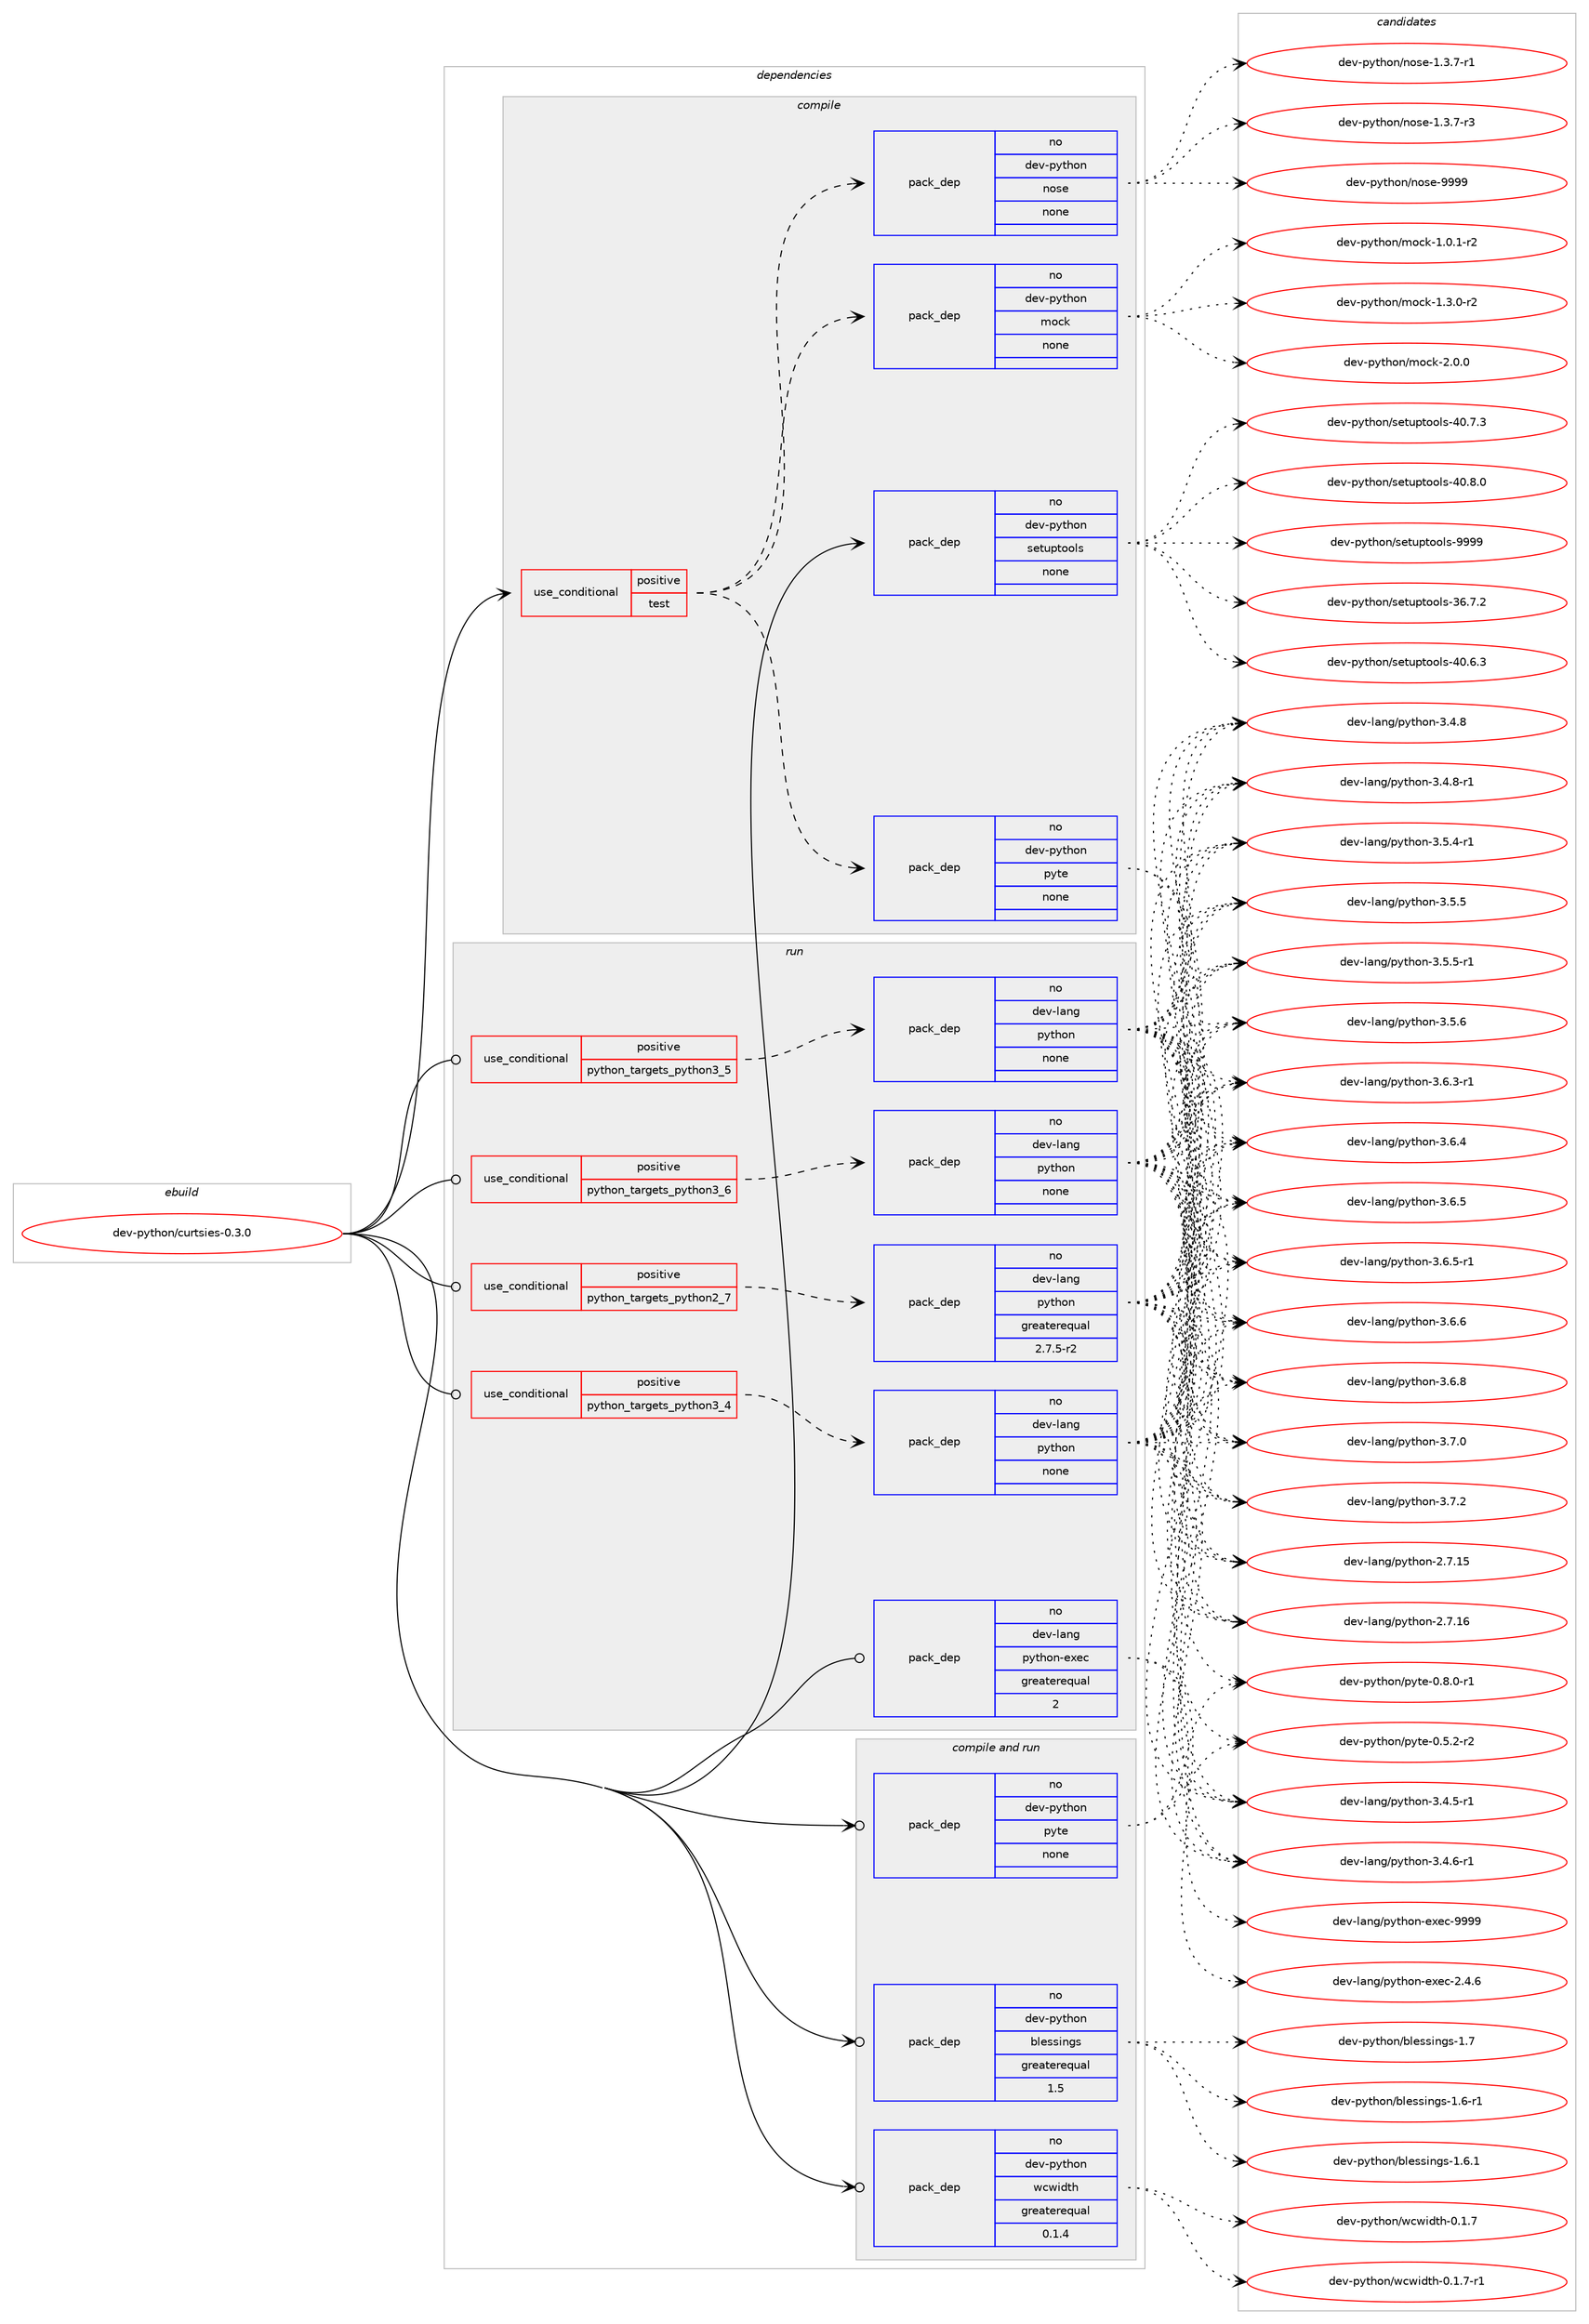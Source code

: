 digraph prolog {

# *************
# Graph options
# *************

newrank=true;
concentrate=true;
compound=true;
graph [rankdir=LR,fontname=Helvetica,fontsize=10,ranksep=1.5];#, ranksep=2.5, nodesep=0.2];
edge  [arrowhead=vee];
node  [fontname=Helvetica,fontsize=10];

# **********
# The ebuild
# **********

subgraph cluster_leftcol {
color=gray;
rank=same;
label=<<i>ebuild</i>>;
id [label="dev-python/curtsies-0.3.0", color=red, width=4, href="../dev-python/curtsies-0.3.0.svg"];
}

# ****************
# The dependencies
# ****************

subgraph cluster_midcol {
color=gray;
label=<<i>dependencies</i>>;
subgraph cluster_compile {
fillcolor="#eeeeee";
style=filled;
label=<<i>compile</i>>;
subgraph cond372960 {
dependency1404957 [label=<<TABLE BORDER="0" CELLBORDER="1" CELLSPACING="0" CELLPADDING="4"><TR><TD ROWSPAN="3" CELLPADDING="10">use_conditional</TD></TR><TR><TD>positive</TD></TR><TR><TD>test</TD></TR></TABLE>>, shape=none, color=red];
subgraph pack1008752 {
dependency1404958 [label=<<TABLE BORDER="0" CELLBORDER="1" CELLSPACING="0" CELLPADDING="4" WIDTH="220"><TR><TD ROWSPAN="6" CELLPADDING="30">pack_dep</TD></TR><TR><TD WIDTH="110">no</TD></TR><TR><TD>dev-python</TD></TR><TR><TD>mock</TD></TR><TR><TD>none</TD></TR><TR><TD></TD></TR></TABLE>>, shape=none, color=blue];
}
dependency1404957:e -> dependency1404958:w [weight=20,style="dashed",arrowhead="vee"];
subgraph pack1008753 {
dependency1404959 [label=<<TABLE BORDER="0" CELLBORDER="1" CELLSPACING="0" CELLPADDING="4" WIDTH="220"><TR><TD ROWSPAN="6" CELLPADDING="30">pack_dep</TD></TR><TR><TD WIDTH="110">no</TD></TR><TR><TD>dev-python</TD></TR><TR><TD>nose</TD></TR><TR><TD>none</TD></TR><TR><TD></TD></TR></TABLE>>, shape=none, color=blue];
}
dependency1404957:e -> dependency1404959:w [weight=20,style="dashed",arrowhead="vee"];
subgraph pack1008754 {
dependency1404960 [label=<<TABLE BORDER="0" CELLBORDER="1" CELLSPACING="0" CELLPADDING="4" WIDTH="220"><TR><TD ROWSPAN="6" CELLPADDING="30">pack_dep</TD></TR><TR><TD WIDTH="110">no</TD></TR><TR><TD>dev-python</TD></TR><TR><TD>pyte</TD></TR><TR><TD>none</TD></TR><TR><TD></TD></TR></TABLE>>, shape=none, color=blue];
}
dependency1404957:e -> dependency1404960:w [weight=20,style="dashed",arrowhead="vee"];
}
id:e -> dependency1404957:w [weight=20,style="solid",arrowhead="vee"];
subgraph pack1008755 {
dependency1404961 [label=<<TABLE BORDER="0" CELLBORDER="1" CELLSPACING="0" CELLPADDING="4" WIDTH="220"><TR><TD ROWSPAN="6" CELLPADDING="30">pack_dep</TD></TR><TR><TD WIDTH="110">no</TD></TR><TR><TD>dev-python</TD></TR><TR><TD>setuptools</TD></TR><TR><TD>none</TD></TR><TR><TD></TD></TR></TABLE>>, shape=none, color=blue];
}
id:e -> dependency1404961:w [weight=20,style="solid",arrowhead="vee"];
}
subgraph cluster_compileandrun {
fillcolor="#eeeeee";
style=filled;
label=<<i>compile and run</i>>;
subgraph pack1008756 {
dependency1404962 [label=<<TABLE BORDER="0" CELLBORDER="1" CELLSPACING="0" CELLPADDING="4" WIDTH="220"><TR><TD ROWSPAN="6" CELLPADDING="30">pack_dep</TD></TR><TR><TD WIDTH="110">no</TD></TR><TR><TD>dev-python</TD></TR><TR><TD>blessings</TD></TR><TR><TD>greaterequal</TD></TR><TR><TD>1.5</TD></TR></TABLE>>, shape=none, color=blue];
}
id:e -> dependency1404962:w [weight=20,style="solid",arrowhead="odotvee"];
subgraph pack1008757 {
dependency1404963 [label=<<TABLE BORDER="0" CELLBORDER="1" CELLSPACING="0" CELLPADDING="4" WIDTH="220"><TR><TD ROWSPAN="6" CELLPADDING="30">pack_dep</TD></TR><TR><TD WIDTH="110">no</TD></TR><TR><TD>dev-python</TD></TR><TR><TD>pyte</TD></TR><TR><TD>none</TD></TR><TR><TD></TD></TR></TABLE>>, shape=none, color=blue];
}
id:e -> dependency1404963:w [weight=20,style="solid",arrowhead="odotvee"];
subgraph pack1008758 {
dependency1404964 [label=<<TABLE BORDER="0" CELLBORDER="1" CELLSPACING="0" CELLPADDING="4" WIDTH="220"><TR><TD ROWSPAN="6" CELLPADDING="30">pack_dep</TD></TR><TR><TD WIDTH="110">no</TD></TR><TR><TD>dev-python</TD></TR><TR><TD>wcwidth</TD></TR><TR><TD>greaterequal</TD></TR><TR><TD>0.1.4</TD></TR></TABLE>>, shape=none, color=blue];
}
id:e -> dependency1404964:w [weight=20,style="solid",arrowhead="odotvee"];
}
subgraph cluster_run {
fillcolor="#eeeeee";
style=filled;
label=<<i>run</i>>;
subgraph cond372961 {
dependency1404965 [label=<<TABLE BORDER="0" CELLBORDER="1" CELLSPACING="0" CELLPADDING="4"><TR><TD ROWSPAN="3" CELLPADDING="10">use_conditional</TD></TR><TR><TD>positive</TD></TR><TR><TD>python_targets_python2_7</TD></TR></TABLE>>, shape=none, color=red];
subgraph pack1008759 {
dependency1404966 [label=<<TABLE BORDER="0" CELLBORDER="1" CELLSPACING="0" CELLPADDING="4" WIDTH="220"><TR><TD ROWSPAN="6" CELLPADDING="30">pack_dep</TD></TR><TR><TD WIDTH="110">no</TD></TR><TR><TD>dev-lang</TD></TR><TR><TD>python</TD></TR><TR><TD>greaterequal</TD></TR><TR><TD>2.7.5-r2</TD></TR></TABLE>>, shape=none, color=blue];
}
dependency1404965:e -> dependency1404966:w [weight=20,style="dashed",arrowhead="vee"];
}
id:e -> dependency1404965:w [weight=20,style="solid",arrowhead="odot"];
subgraph cond372962 {
dependency1404967 [label=<<TABLE BORDER="0" CELLBORDER="1" CELLSPACING="0" CELLPADDING="4"><TR><TD ROWSPAN="3" CELLPADDING="10">use_conditional</TD></TR><TR><TD>positive</TD></TR><TR><TD>python_targets_python3_4</TD></TR></TABLE>>, shape=none, color=red];
subgraph pack1008760 {
dependency1404968 [label=<<TABLE BORDER="0" CELLBORDER="1" CELLSPACING="0" CELLPADDING="4" WIDTH="220"><TR><TD ROWSPAN="6" CELLPADDING="30">pack_dep</TD></TR><TR><TD WIDTH="110">no</TD></TR><TR><TD>dev-lang</TD></TR><TR><TD>python</TD></TR><TR><TD>none</TD></TR><TR><TD></TD></TR></TABLE>>, shape=none, color=blue];
}
dependency1404967:e -> dependency1404968:w [weight=20,style="dashed",arrowhead="vee"];
}
id:e -> dependency1404967:w [weight=20,style="solid",arrowhead="odot"];
subgraph cond372963 {
dependency1404969 [label=<<TABLE BORDER="0" CELLBORDER="1" CELLSPACING="0" CELLPADDING="4"><TR><TD ROWSPAN="3" CELLPADDING="10">use_conditional</TD></TR><TR><TD>positive</TD></TR><TR><TD>python_targets_python3_5</TD></TR></TABLE>>, shape=none, color=red];
subgraph pack1008761 {
dependency1404970 [label=<<TABLE BORDER="0" CELLBORDER="1" CELLSPACING="0" CELLPADDING="4" WIDTH="220"><TR><TD ROWSPAN="6" CELLPADDING="30">pack_dep</TD></TR><TR><TD WIDTH="110">no</TD></TR><TR><TD>dev-lang</TD></TR><TR><TD>python</TD></TR><TR><TD>none</TD></TR><TR><TD></TD></TR></TABLE>>, shape=none, color=blue];
}
dependency1404969:e -> dependency1404970:w [weight=20,style="dashed",arrowhead="vee"];
}
id:e -> dependency1404969:w [weight=20,style="solid",arrowhead="odot"];
subgraph cond372964 {
dependency1404971 [label=<<TABLE BORDER="0" CELLBORDER="1" CELLSPACING="0" CELLPADDING="4"><TR><TD ROWSPAN="3" CELLPADDING="10">use_conditional</TD></TR><TR><TD>positive</TD></TR><TR><TD>python_targets_python3_6</TD></TR></TABLE>>, shape=none, color=red];
subgraph pack1008762 {
dependency1404972 [label=<<TABLE BORDER="0" CELLBORDER="1" CELLSPACING="0" CELLPADDING="4" WIDTH="220"><TR><TD ROWSPAN="6" CELLPADDING="30">pack_dep</TD></TR><TR><TD WIDTH="110">no</TD></TR><TR><TD>dev-lang</TD></TR><TR><TD>python</TD></TR><TR><TD>none</TD></TR><TR><TD></TD></TR></TABLE>>, shape=none, color=blue];
}
dependency1404971:e -> dependency1404972:w [weight=20,style="dashed",arrowhead="vee"];
}
id:e -> dependency1404971:w [weight=20,style="solid",arrowhead="odot"];
subgraph pack1008763 {
dependency1404973 [label=<<TABLE BORDER="0" CELLBORDER="1" CELLSPACING="0" CELLPADDING="4" WIDTH="220"><TR><TD ROWSPAN="6" CELLPADDING="30">pack_dep</TD></TR><TR><TD WIDTH="110">no</TD></TR><TR><TD>dev-lang</TD></TR><TR><TD>python-exec</TD></TR><TR><TD>greaterequal</TD></TR><TR><TD>2</TD></TR></TABLE>>, shape=none, color=blue];
}
id:e -> dependency1404973:w [weight=20,style="solid",arrowhead="odot"];
}
}

# **************
# The candidates
# **************

subgraph cluster_choices {
rank=same;
color=gray;
label=<<i>candidates</i>>;

subgraph choice1008752 {
color=black;
nodesep=1;
choice1001011184511212111610411111047109111991074549464846494511450 [label="dev-python/mock-1.0.1-r2", color=red, width=4,href="../dev-python/mock-1.0.1-r2.svg"];
choice1001011184511212111610411111047109111991074549465146484511450 [label="dev-python/mock-1.3.0-r2", color=red, width=4,href="../dev-python/mock-1.3.0-r2.svg"];
choice100101118451121211161041111104710911199107455046484648 [label="dev-python/mock-2.0.0", color=red, width=4,href="../dev-python/mock-2.0.0.svg"];
dependency1404958:e -> choice1001011184511212111610411111047109111991074549464846494511450:w [style=dotted,weight="100"];
dependency1404958:e -> choice1001011184511212111610411111047109111991074549465146484511450:w [style=dotted,weight="100"];
dependency1404958:e -> choice100101118451121211161041111104710911199107455046484648:w [style=dotted,weight="100"];
}
subgraph choice1008753 {
color=black;
nodesep=1;
choice10010111845112121116104111110471101111151014549465146554511449 [label="dev-python/nose-1.3.7-r1", color=red, width=4,href="../dev-python/nose-1.3.7-r1.svg"];
choice10010111845112121116104111110471101111151014549465146554511451 [label="dev-python/nose-1.3.7-r3", color=red, width=4,href="../dev-python/nose-1.3.7-r3.svg"];
choice10010111845112121116104111110471101111151014557575757 [label="dev-python/nose-9999", color=red, width=4,href="../dev-python/nose-9999.svg"];
dependency1404959:e -> choice10010111845112121116104111110471101111151014549465146554511449:w [style=dotted,weight="100"];
dependency1404959:e -> choice10010111845112121116104111110471101111151014549465146554511451:w [style=dotted,weight="100"];
dependency1404959:e -> choice10010111845112121116104111110471101111151014557575757:w [style=dotted,weight="100"];
}
subgraph choice1008754 {
color=black;
nodesep=1;
choice10010111845112121116104111110471121211161014548465346504511450 [label="dev-python/pyte-0.5.2-r2", color=red, width=4,href="../dev-python/pyte-0.5.2-r2.svg"];
choice10010111845112121116104111110471121211161014548465646484511449 [label="dev-python/pyte-0.8.0-r1", color=red, width=4,href="../dev-python/pyte-0.8.0-r1.svg"];
dependency1404960:e -> choice10010111845112121116104111110471121211161014548465346504511450:w [style=dotted,weight="100"];
dependency1404960:e -> choice10010111845112121116104111110471121211161014548465646484511449:w [style=dotted,weight="100"];
}
subgraph choice1008755 {
color=black;
nodesep=1;
choice100101118451121211161041111104711510111611711211611111110811545515446554650 [label="dev-python/setuptools-36.7.2", color=red, width=4,href="../dev-python/setuptools-36.7.2.svg"];
choice100101118451121211161041111104711510111611711211611111110811545524846544651 [label="dev-python/setuptools-40.6.3", color=red, width=4,href="../dev-python/setuptools-40.6.3.svg"];
choice100101118451121211161041111104711510111611711211611111110811545524846554651 [label="dev-python/setuptools-40.7.3", color=red, width=4,href="../dev-python/setuptools-40.7.3.svg"];
choice100101118451121211161041111104711510111611711211611111110811545524846564648 [label="dev-python/setuptools-40.8.0", color=red, width=4,href="../dev-python/setuptools-40.8.0.svg"];
choice10010111845112121116104111110471151011161171121161111111081154557575757 [label="dev-python/setuptools-9999", color=red, width=4,href="../dev-python/setuptools-9999.svg"];
dependency1404961:e -> choice100101118451121211161041111104711510111611711211611111110811545515446554650:w [style=dotted,weight="100"];
dependency1404961:e -> choice100101118451121211161041111104711510111611711211611111110811545524846544651:w [style=dotted,weight="100"];
dependency1404961:e -> choice100101118451121211161041111104711510111611711211611111110811545524846554651:w [style=dotted,weight="100"];
dependency1404961:e -> choice100101118451121211161041111104711510111611711211611111110811545524846564648:w [style=dotted,weight="100"];
dependency1404961:e -> choice10010111845112121116104111110471151011161171121161111111081154557575757:w [style=dotted,weight="100"];
}
subgraph choice1008756 {
color=black;
nodesep=1;
choice100101118451121211161041111104798108101115115105110103115454946544511449 [label="dev-python/blessings-1.6-r1", color=red, width=4,href="../dev-python/blessings-1.6-r1.svg"];
choice100101118451121211161041111104798108101115115105110103115454946544649 [label="dev-python/blessings-1.6.1", color=red, width=4,href="../dev-python/blessings-1.6.1.svg"];
choice10010111845112121116104111110479810810111511510511010311545494655 [label="dev-python/blessings-1.7", color=red, width=4,href="../dev-python/blessings-1.7.svg"];
dependency1404962:e -> choice100101118451121211161041111104798108101115115105110103115454946544511449:w [style=dotted,weight="100"];
dependency1404962:e -> choice100101118451121211161041111104798108101115115105110103115454946544649:w [style=dotted,weight="100"];
dependency1404962:e -> choice10010111845112121116104111110479810810111511510511010311545494655:w [style=dotted,weight="100"];
}
subgraph choice1008757 {
color=black;
nodesep=1;
choice10010111845112121116104111110471121211161014548465346504511450 [label="dev-python/pyte-0.5.2-r2", color=red, width=4,href="../dev-python/pyte-0.5.2-r2.svg"];
choice10010111845112121116104111110471121211161014548465646484511449 [label="dev-python/pyte-0.8.0-r1", color=red, width=4,href="../dev-python/pyte-0.8.0-r1.svg"];
dependency1404963:e -> choice10010111845112121116104111110471121211161014548465346504511450:w [style=dotted,weight="100"];
dependency1404963:e -> choice10010111845112121116104111110471121211161014548465646484511449:w [style=dotted,weight="100"];
}
subgraph choice1008758 {
color=black;
nodesep=1;
choice100101118451121211161041111104711999119105100116104454846494655 [label="dev-python/wcwidth-0.1.7", color=red, width=4,href="../dev-python/wcwidth-0.1.7.svg"];
choice1001011184511212111610411111047119991191051001161044548464946554511449 [label="dev-python/wcwidth-0.1.7-r1", color=red, width=4,href="../dev-python/wcwidth-0.1.7-r1.svg"];
dependency1404964:e -> choice100101118451121211161041111104711999119105100116104454846494655:w [style=dotted,weight="100"];
dependency1404964:e -> choice1001011184511212111610411111047119991191051001161044548464946554511449:w [style=dotted,weight="100"];
}
subgraph choice1008759 {
color=black;
nodesep=1;
choice10010111845108971101034711212111610411111045504655464953 [label="dev-lang/python-2.7.15", color=red, width=4,href="../dev-lang/python-2.7.15.svg"];
choice10010111845108971101034711212111610411111045504655464954 [label="dev-lang/python-2.7.16", color=red, width=4,href="../dev-lang/python-2.7.16.svg"];
choice1001011184510897110103471121211161041111104551465246534511449 [label="dev-lang/python-3.4.5-r1", color=red, width=4,href="../dev-lang/python-3.4.5-r1.svg"];
choice1001011184510897110103471121211161041111104551465246544511449 [label="dev-lang/python-3.4.6-r1", color=red, width=4,href="../dev-lang/python-3.4.6-r1.svg"];
choice100101118451089711010347112121116104111110455146524656 [label="dev-lang/python-3.4.8", color=red, width=4,href="../dev-lang/python-3.4.8.svg"];
choice1001011184510897110103471121211161041111104551465246564511449 [label="dev-lang/python-3.4.8-r1", color=red, width=4,href="../dev-lang/python-3.4.8-r1.svg"];
choice1001011184510897110103471121211161041111104551465346524511449 [label="dev-lang/python-3.5.4-r1", color=red, width=4,href="../dev-lang/python-3.5.4-r1.svg"];
choice100101118451089711010347112121116104111110455146534653 [label="dev-lang/python-3.5.5", color=red, width=4,href="../dev-lang/python-3.5.5.svg"];
choice1001011184510897110103471121211161041111104551465346534511449 [label="dev-lang/python-3.5.5-r1", color=red, width=4,href="../dev-lang/python-3.5.5-r1.svg"];
choice100101118451089711010347112121116104111110455146534654 [label="dev-lang/python-3.5.6", color=red, width=4,href="../dev-lang/python-3.5.6.svg"];
choice1001011184510897110103471121211161041111104551465446514511449 [label="dev-lang/python-3.6.3-r1", color=red, width=4,href="../dev-lang/python-3.6.3-r1.svg"];
choice100101118451089711010347112121116104111110455146544652 [label="dev-lang/python-3.6.4", color=red, width=4,href="../dev-lang/python-3.6.4.svg"];
choice100101118451089711010347112121116104111110455146544653 [label="dev-lang/python-3.6.5", color=red, width=4,href="../dev-lang/python-3.6.5.svg"];
choice1001011184510897110103471121211161041111104551465446534511449 [label="dev-lang/python-3.6.5-r1", color=red, width=4,href="../dev-lang/python-3.6.5-r1.svg"];
choice100101118451089711010347112121116104111110455146544654 [label="dev-lang/python-3.6.6", color=red, width=4,href="../dev-lang/python-3.6.6.svg"];
choice100101118451089711010347112121116104111110455146544656 [label="dev-lang/python-3.6.8", color=red, width=4,href="../dev-lang/python-3.6.8.svg"];
choice100101118451089711010347112121116104111110455146554648 [label="dev-lang/python-3.7.0", color=red, width=4,href="../dev-lang/python-3.7.0.svg"];
choice100101118451089711010347112121116104111110455146554650 [label="dev-lang/python-3.7.2", color=red, width=4,href="../dev-lang/python-3.7.2.svg"];
dependency1404966:e -> choice10010111845108971101034711212111610411111045504655464953:w [style=dotted,weight="100"];
dependency1404966:e -> choice10010111845108971101034711212111610411111045504655464954:w [style=dotted,weight="100"];
dependency1404966:e -> choice1001011184510897110103471121211161041111104551465246534511449:w [style=dotted,weight="100"];
dependency1404966:e -> choice1001011184510897110103471121211161041111104551465246544511449:w [style=dotted,weight="100"];
dependency1404966:e -> choice100101118451089711010347112121116104111110455146524656:w [style=dotted,weight="100"];
dependency1404966:e -> choice1001011184510897110103471121211161041111104551465246564511449:w [style=dotted,weight="100"];
dependency1404966:e -> choice1001011184510897110103471121211161041111104551465346524511449:w [style=dotted,weight="100"];
dependency1404966:e -> choice100101118451089711010347112121116104111110455146534653:w [style=dotted,weight="100"];
dependency1404966:e -> choice1001011184510897110103471121211161041111104551465346534511449:w [style=dotted,weight="100"];
dependency1404966:e -> choice100101118451089711010347112121116104111110455146534654:w [style=dotted,weight="100"];
dependency1404966:e -> choice1001011184510897110103471121211161041111104551465446514511449:w [style=dotted,weight="100"];
dependency1404966:e -> choice100101118451089711010347112121116104111110455146544652:w [style=dotted,weight="100"];
dependency1404966:e -> choice100101118451089711010347112121116104111110455146544653:w [style=dotted,weight="100"];
dependency1404966:e -> choice1001011184510897110103471121211161041111104551465446534511449:w [style=dotted,weight="100"];
dependency1404966:e -> choice100101118451089711010347112121116104111110455146544654:w [style=dotted,weight="100"];
dependency1404966:e -> choice100101118451089711010347112121116104111110455146544656:w [style=dotted,weight="100"];
dependency1404966:e -> choice100101118451089711010347112121116104111110455146554648:w [style=dotted,weight="100"];
dependency1404966:e -> choice100101118451089711010347112121116104111110455146554650:w [style=dotted,weight="100"];
}
subgraph choice1008760 {
color=black;
nodesep=1;
choice10010111845108971101034711212111610411111045504655464953 [label="dev-lang/python-2.7.15", color=red, width=4,href="../dev-lang/python-2.7.15.svg"];
choice10010111845108971101034711212111610411111045504655464954 [label="dev-lang/python-2.7.16", color=red, width=4,href="../dev-lang/python-2.7.16.svg"];
choice1001011184510897110103471121211161041111104551465246534511449 [label="dev-lang/python-3.4.5-r1", color=red, width=4,href="../dev-lang/python-3.4.5-r1.svg"];
choice1001011184510897110103471121211161041111104551465246544511449 [label="dev-lang/python-3.4.6-r1", color=red, width=4,href="../dev-lang/python-3.4.6-r1.svg"];
choice100101118451089711010347112121116104111110455146524656 [label="dev-lang/python-3.4.8", color=red, width=4,href="../dev-lang/python-3.4.8.svg"];
choice1001011184510897110103471121211161041111104551465246564511449 [label="dev-lang/python-3.4.8-r1", color=red, width=4,href="../dev-lang/python-3.4.8-r1.svg"];
choice1001011184510897110103471121211161041111104551465346524511449 [label="dev-lang/python-3.5.4-r1", color=red, width=4,href="../dev-lang/python-3.5.4-r1.svg"];
choice100101118451089711010347112121116104111110455146534653 [label="dev-lang/python-3.5.5", color=red, width=4,href="../dev-lang/python-3.5.5.svg"];
choice1001011184510897110103471121211161041111104551465346534511449 [label="dev-lang/python-3.5.5-r1", color=red, width=4,href="../dev-lang/python-3.5.5-r1.svg"];
choice100101118451089711010347112121116104111110455146534654 [label="dev-lang/python-3.5.6", color=red, width=4,href="../dev-lang/python-3.5.6.svg"];
choice1001011184510897110103471121211161041111104551465446514511449 [label="dev-lang/python-3.6.3-r1", color=red, width=4,href="../dev-lang/python-3.6.3-r1.svg"];
choice100101118451089711010347112121116104111110455146544652 [label="dev-lang/python-3.6.4", color=red, width=4,href="../dev-lang/python-3.6.4.svg"];
choice100101118451089711010347112121116104111110455146544653 [label="dev-lang/python-3.6.5", color=red, width=4,href="../dev-lang/python-3.6.5.svg"];
choice1001011184510897110103471121211161041111104551465446534511449 [label="dev-lang/python-3.6.5-r1", color=red, width=4,href="../dev-lang/python-3.6.5-r1.svg"];
choice100101118451089711010347112121116104111110455146544654 [label="dev-lang/python-3.6.6", color=red, width=4,href="../dev-lang/python-3.6.6.svg"];
choice100101118451089711010347112121116104111110455146544656 [label="dev-lang/python-3.6.8", color=red, width=4,href="../dev-lang/python-3.6.8.svg"];
choice100101118451089711010347112121116104111110455146554648 [label="dev-lang/python-3.7.0", color=red, width=4,href="../dev-lang/python-3.7.0.svg"];
choice100101118451089711010347112121116104111110455146554650 [label="dev-lang/python-3.7.2", color=red, width=4,href="../dev-lang/python-3.7.2.svg"];
dependency1404968:e -> choice10010111845108971101034711212111610411111045504655464953:w [style=dotted,weight="100"];
dependency1404968:e -> choice10010111845108971101034711212111610411111045504655464954:w [style=dotted,weight="100"];
dependency1404968:e -> choice1001011184510897110103471121211161041111104551465246534511449:w [style=dotted,weight="100"];
dependency1404968:e -> choice1001011184510897110103471121211161041111104551465246544511449:w [style=dotted,weight="100"];
dependency1404968:e -> choice100101118451089711010347112121116104111110455146524656:w [style=dotted,weight="100"];
dependency1404968:e -> choice1001011184510897110103471121211161041111104551465246564511449:w [style=dotted,weight="100"];
dependency1404968:e -> choice1001011184510897110103471121211161041111104551465346524511449:w [style=dotted,weight="100"];
dependency1404968:e -> choice100101118451089711010347112121116104111110455146534653:w [style=dotted,weight="100"];
dependency1404968:e -> choice1001011184510897110103471121211161041111104551465346534511449:w [style=dotted,weight="100"];
dependency1404968:e -> choice100101118451089711010347112121116104111110455146534654:w [style=dotted,weight="100"];
dependency1404968:e -> choice1001011184510897110103471121211161041111104551465446514511449:w [style=dotted,weight="100"];
dependency1404968:e -> choice100101118451089711010347112121116104111110455146544652:w [style=dotted,weight="100"];
dependency1404968:e -> choice100101118451089711010347112121116104111110455146544653:w [style=dotted,weight="100"];
dependency1404968:e -> choice1001011184510897110103471121211161041111104551465446534511449:w [style=dotted,weight="100"];
dependency1404968:e -> choice100101118451089711010347112121116104111110455146544654:w [style=dotted,weight="100"];
dependency1404968:e -> choice100101118451089711010347112121116104111110455146544656:w [style=dotted,weight="100"];
dependency1404968:e -> choice100101118451089711010347112121116104111110455146554648:w [style=dotted,weight="100"];
dependency1404968:e -> choice100101118451089711010347112121116104111110455146554650:w [style=dotted,weight="100"];
}
subgraph choice1008761 {
color=black;
nodesep=1;
choice10010111845108971101034711212111610411111045504655464953 [label="dev-lang/python-2.7.15", color=red, width=4,href="../dev-lang/python-2.7.15.svg"];
choice10010111845108971101034711212111610411111045504655464954 [label="dev-lang/python-2.7.16", color=red, width=4,href="../dev-lang/python-2.7.16.svg"];
choice1001011184510897110103471121211161041111104551465246534511449 [label="dev-lang/python-3.4.5-r1", color=red, width=4,href="../dev-lang/python-3.4.5-r1.svg"];
choice1001011184510897110103471121211161041111104551465246544511449 [label="dev-lang/python-3.4.6-r1", color=red, width=4,href="../dev-lang/python-3.4.6-r1.svg"];
choice100101118451089711010347112121116104111110455146524656 [label="dev-lang/python-3.4.8", color=red, width=4,href="../dev-lang/python-3.4.8.svg"];
choice1001011184510897110103471121211161041111104551465246564511449 [label="dev-lang/python-3.4.8-r1", color=red, width=4,href="../dev-lang/python-3.4.8-r1.svg"];
choice1001011184510897110103471121211161041111104551465346524511449 [label="dev-lang/python-3.5.4-r1", color=red, width=4,href="../dev-lang/python-3.5.4-r1.svg"];
choice100101118451089711010347112121116104111110455146534653 [label="dev-lang/python-3.5.5", color=red, width=4,href="../dev-lang/python-3.5.5.svg"];
choice1001011184510897110103471121211161041111104551465346534511449 [label="dev-lang/python-3.5.5-r1", color=red, width=4,href="../dev-lang/python-3.5.5-r1.svg"];
choice100101118451089711010347112121116104111110455146534654 [label="dev-lang/python-3.5.6", color=red, width=4,href="../dev-lang/python-3.5.6.svg"];
choice1001011184510897110103471121211161041111104551465446514511449 [label="dev-lang/python-3.6.3-r1", color=red, width=4,href="../dev-lang/python-3.6.3-r1.svg"];
choice100101118451089711010347112121116104111110455146544652 [label="dev-lang/python-3.6.4", color=red, width=4,href="../dev-lang/python-3.6.4.svg"];
choice100101118451089711010347112121116104111110455146544653 [label="dev-lang/python-3.6.5", color=red, width=4,href="../dev-lang/python-3.6.5.svg"];
choice1001011184510897110103471121211161041111104551465446534511449 [label="dev-lang/python-3.6.5-r1", color=red, width=4,href="../dev-lang/python-3.6.5-r1.svg"];
choice100101118451089711010347112121116104111110455146544654 [label="dev-lang/python-3.6.6", color=red, width=4,href="../dev-lang/python-3.6.6.svg"];
choice100101118451089711010347112121116104111110455146544656 [label="dev-lang/python-3.6.8", color=red, width=4,href="../dev-lang/python-3.6.8.svg"];
choice100101118451089711010347112121116104111110455146554648 [label="dev-lang/python-3.7.0", color=red, width=4,href="../dev-lang/python-3.7.0.svg"];
choice100101118451089711010347112121116104111110455146554650 [label="dev-lang/python-3.7.2", color=red, width=4,href="../dev-lang/python-3.7.2.svg"];
dependency1404970:e -> choice10010111845108971101034711212111610411111045504655464953:w [style=dotted,weight="100"];
dependency1404970:e -> choice10010111845108971101034711212111610411111045504655464954:w [style=dotted,weight="100"];
dependency1404970:e -> choice1001011184510897110103471121211161041111104551465246534511449:w [style=dotted,weight="100"];
dependency1404970:e -> choice1001011184510897110103471121211161041111104551465246544511449:w [style=dotted,weight="100"];
dependency1404970:e -> choice100101118451089711010347112121116104111110455146524656:w [style=dotted,weight="100"];
dependency1404970:e -> choice1001011184510897110103471121211161041111104551465246564511449:w [style=dotted,weight="100"];
dependency1404970:e -> choice1001011184510897110103471121211161041111104551465346524511449:w [style=dotted,weight="100"];
dependency1404970:e -> choice100101118451089711010347112121116104111110455146534653:w [style=dotted,weight="100"];
dependency1404970:e -> choice1001011184510897110103471121211161041111104551465346534511449:w [style=dotted,weight="100"];
dependency1404970:e -> choice100101118451089711010347112121116104111110455146534654:w [style=dotted,weight="100"];
dependency1404970:e -> choice1001011184510897110103471121211161041111104551465446514511449:w [style=dotted,weight="100"];
dependency1404970:e -> choice100101118451089711010347112121116104111110455146544652:w [style=dotted,weight="100"];
dependency1404970:e -> choice100101118451089711010347112121116104111110455146544653:w [style=dotted,weight="100"];
dependency1404970:e -> choice1001011184510897110103471121211161041111104551465446534511449:w [style=dotted,weight="100"];
dependency1404970:e -> choice100101118451089711010347112121116104111110455146544654:w [style=dotted,weight="100"];
dependency1404970:e -> choice100101118451089711010347112121116104111110455146544656:w [style=dotted,weight="100"];
dependency1404970:e -> choice100101118451089711010347112121116104111110455146554648:w [style=dotted,weight="100"];
dependency1404970:e -> choice100101118451089711010347112121116104111110455146554650:w [style=dotted,weight="100"];
}
subgraph choice1008762 {
color=black;
nodesep=1;
choice10010111845108971101034711212111610411111045504655464953 [label="dev-lang/python-2.7.15", color=red, width=4,href="../dev-lang/python-2.7.15.svg"];
choice10010111845108971101034711212111610411111045504655464954 [label="dev-lang/python-2.7.16", color=red, width=4,href="../dev-lang/python-2.7.16.svg"];
choice1001011184510897110103471121211161041111104551465246534511449 [label="dev-lang/python-3.4.5-r1", color=red, width=4,href="../dev-lang/python-3.4.5-r1.svg"];
choice1001011184510897110103471121211161041111104551465246544511449 [label="dev-lang/python-3.4.6-r1", color=red, width=4,href="../dev-lang/python-3.4.6-r1.svg"];
choice100101118451089711010347112121116104111110455146524656 [label="dev-lang/python-3.4.8", color=red, width=4,href="../dev-lang/python-3.4.8.svg"];
choice1001011184510897110103471121211161041111104551465246564511449 [label="dev-lang/python-3.4.8-r1", color=red, width=4,href="../dev-lang/python-3.4.8-r1.svg"];
choice1001011184510897110103471121211161041111104551465346524511449 [label="dev-lang/python-3.5.4-r1", color=red, width=4,href="../dev-lang/python-3.5.4-r1.svg"];
choice100101118451089711010347112121116104111110455146534653 [label="dev-lang/python-3.5.5", color=red, width=4,href="../dev-lang/python-3.5.5.svg"];
choice1001011184510897110103471121211161041111104551465346534511449 [label="dev-lang/python-3.5.5-r1", color=red, width=4,href="../dev-lang/python-3.5.5-r1.svg"];
choice100101118451089711010347112121116104111110455146534654 [label="dev-lang/python-3.5.6", color=red, width=4,href="../dev-lang/python-3.5.6.svg"];
choice1001011184510897110103471121211161041111104551465446514511449 [label="dev-lang/python-3.6.3-r1", color=red, width=4,href="../dev-lang/python-3.6.3-r1.svg"];
choice100101118451089711010347112121116104111110455146544652 [label="dev-lang/python-3.6.4", color=red, width=4,href="../dev-lang/python-3.6.4.svg"];
choice100101118451089711010347112121116104111110455146544653 [label="dev-lang/python-3.6.5", color=red, width=4,href="../dev-lang/python-3.6.5.svg"];
choice1001011184510897110103471121211161041111104551465446534511449 [label="dev-lang/python-3.6.5-r1", color=red, width=4,href="../dev-lang/python-3.6.5-r1.svg"];
choice100101118451089711010347112121116104111110455146544654 [label="dev-lang/python-3.6.6", color=red, width=4,href="../dev-lang/python-3.6.6.svg"];
choice100101118451089711010347112121116104111110455146544656 [label="dev-lang/python-3.6.8", color=red, width=4,href="../dev-lang/python-3.6.8.svg"];
choice100101118451089711010347112121116104111110455146554648 [label="dev-lang/python-3.7.0", color=red, width=4,href="../dev-lang/python-3.7.0.svg"];
choice100101118451089711010347112121116104111110455146554650 [label="dev-lang/python-3.7.2", color=red, width=4,href="../dev-lang/python-3.7.2.svg"];
dependency1404972:e -> choice10010111845108971101034711212111610411111045504655464953:w [style=dotted,weight="100"];
dependency1404972:e -> choice10010111845108971101034711212111610411111045504655464954:w [style=dotted,weight="100"];
dependency1404972:e -> choice1001011184510897110103471121211161041111104551465246534511449:w [style=dotted,weight="100"];
dependency1404972:e -> choice1001011184510897110103471121211161041111104551465246544511449:w [style=dotted,weight="100"];
dependency1404972:e -> choice100101118451089711010347112121116104111110455146524656:w [style=dotted,weight="100"];
dependency1404972:e -> choice1001011184510897110103471121211161041111104551465246564511449:w [style=dotted,weight="100"];
dependency1404972:e -> choice1001011184510897110103471121211161041111104551465346524511449:w [style=dotted,weight="100"];
dependency1404972:e -> choice100101118451089711010347112121116104111110455146534653:w [style=dotted,weight="100"];
dependency1404972:e -> choice1001011184510897110103471121211161041111104551465346534511449:w [style=dotted,weight="100"];
dependency1404972:e -> choice100101118451089711010347112121116104111110455146534654:w [style=dotted,weight="100"];
dependency1404972:e -> choice1001011184510897110103471121211161041111104551465446514511449:w [style=dotted,weight="100"];
dependency1404972:e -> choice100101118451089711010347112121116104111110455146544652:w [style=dotted,weight="100"];
dependency1404972:e -> choice100101118451089711010347112121116104111110455146544653:w [style=dotted,weight="100"];
dependency1404972:e -> choice1001011184510897110103471121211161041111104551465446534511449:w [style=dotted,weight="100"];
dependency1404972:e -> choice100101118451089711010347112121116104111110455146544654:w [style=dotted,weight="100"];
dependency1404972:e -> choice100101118451089711010347112121116104111110455146544656:w [style=dotted,weight="100"];
dependency1404972:e -> choice100101118451089711010347112121116104111110455146554648:w [style=dotted,weight="100"];
dependency1404972:e -> choice100101118451089711010347112121116104111110455146554650:w [style=dotted,weight="100"];
}
subgraph choice1008763 {
color=black;
nodesep=1;
choice1001011184510897110103471121211161041111104510112010199455046524654 [label="dev-lang/python-exec-2.4.6", color=red, width=4,href="../dev-lang/python-exec-2.4.6.svg"];
choice10010111845108971101034711212111610411111045101120101994557575757 [label="dev-lang/python-exec-9999", color=red, width=4,href="../dev-lang/python-exec-9999.svg"];
dependency1404973:e -> choice1001011184510897110103471121211161041111104510112010199455046524654:w [style=dotted,weight="100"];
dependency1404973:e -> choice10010111845108971101034711212111610411111045101120101994557575757:w [style=dotted,weight="100"];
}
}

}
